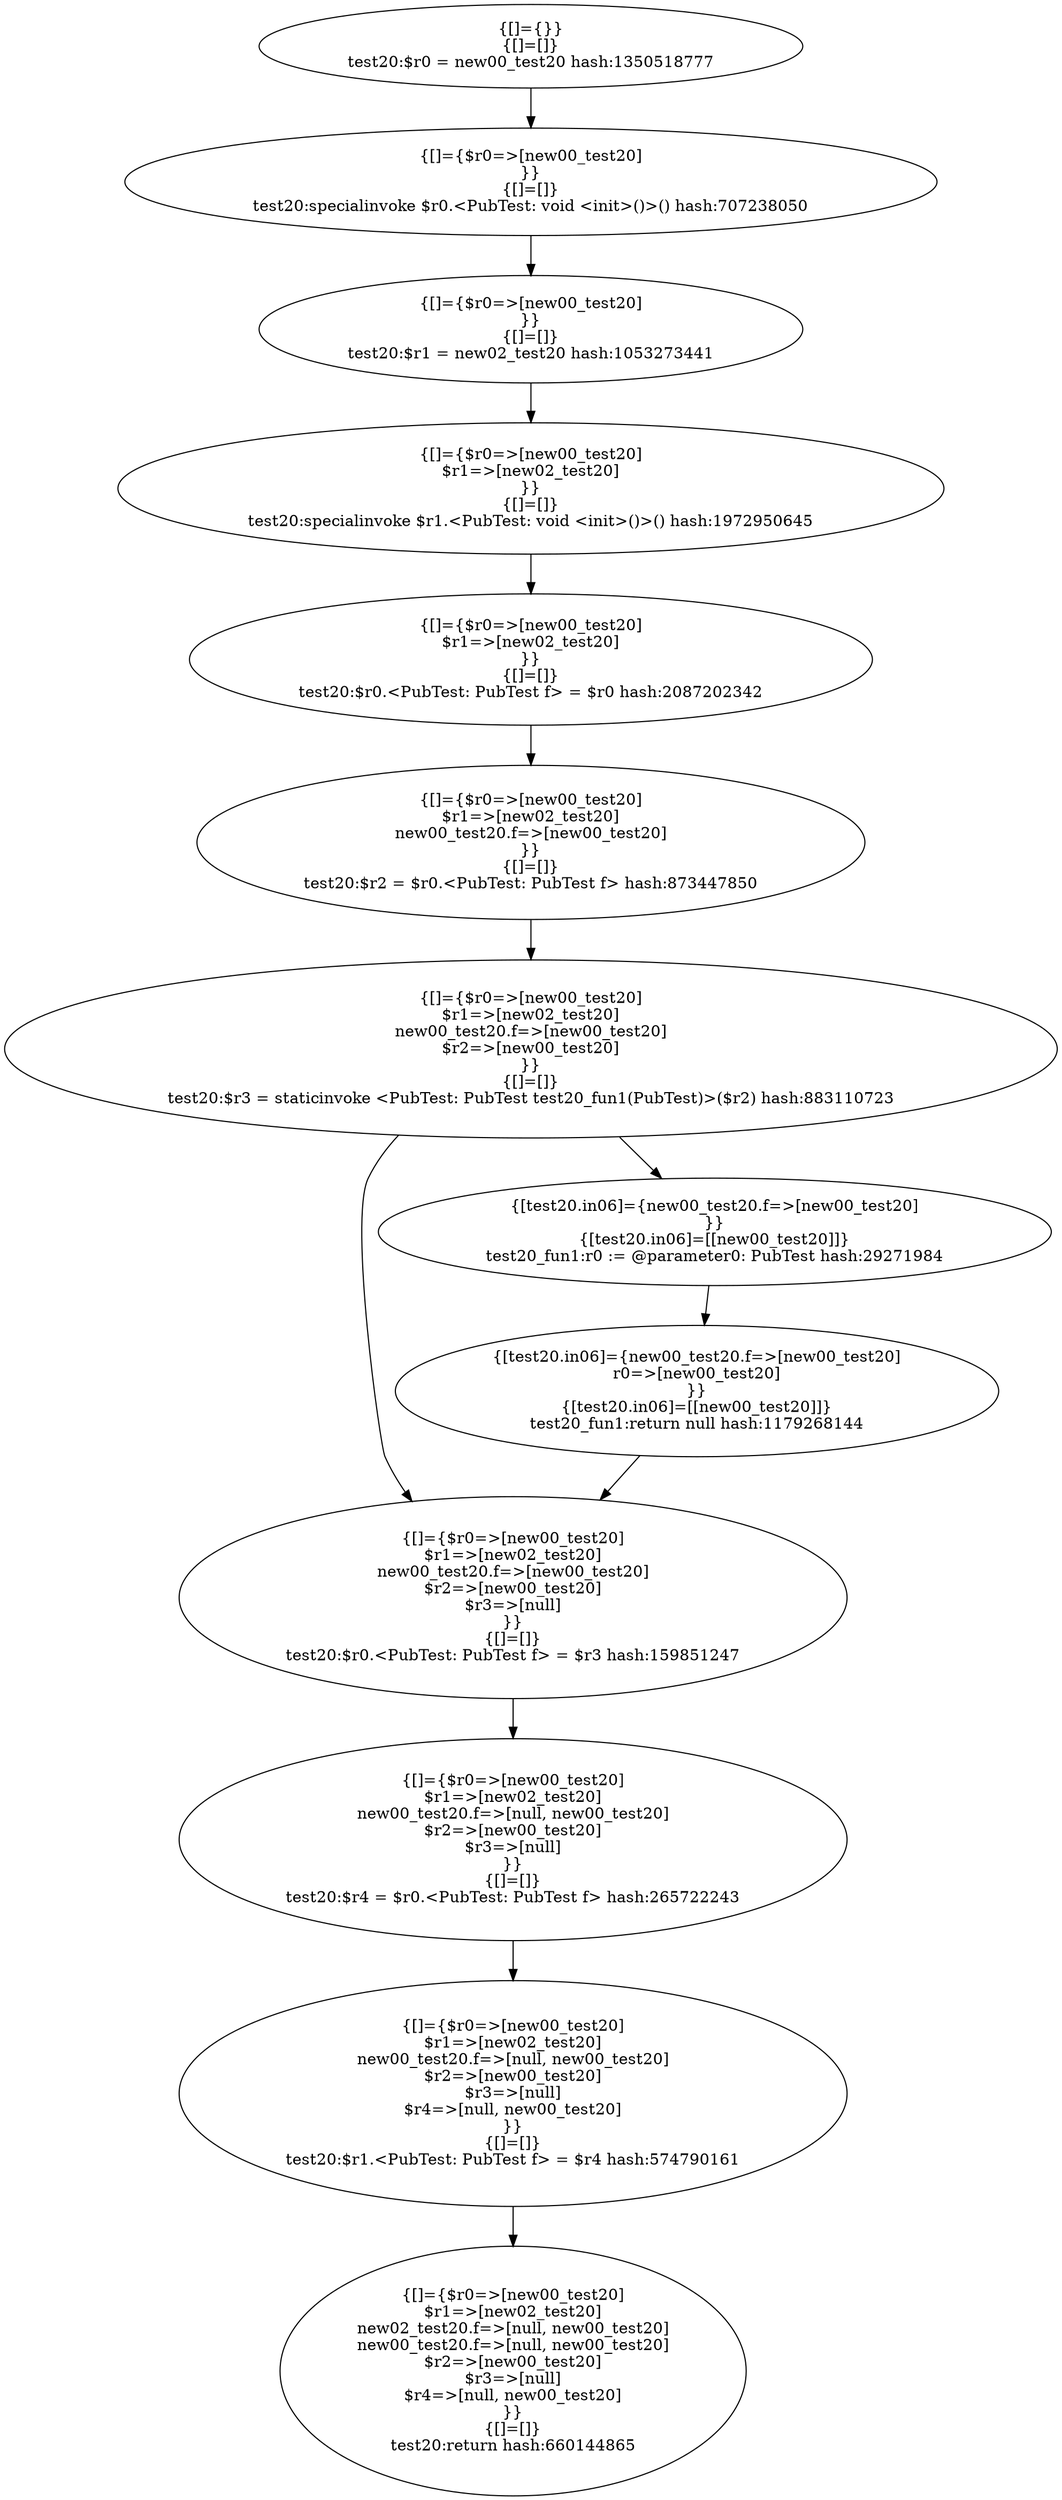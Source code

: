 digraph "./target1-pub/PubTest.test20" {
    "{[]={}}
{[]=[]}
test20:$r0 = new00_test20 hash:1350518777";
    "{[]={$r0=>[new00_test20]
}}
{[]=[]}
test20:specialinvoke $r0.<PubTest: void <init>()>() hash:707238050";
    "{[]={$r0=>[new00_test20]
}}
{[]=[]}
test20:$r1 = new02_test20 hash:1053273441";
    "{[]={$r0=>[new00_test20]
$r1=>[new02_test20]
}}
{[]=[]}
test20:specialinvoke $r1.<PubTest: void <init>()>() hash:1972950645";
    "{[]={$r0=>[new00_test20]
$r1=>[new02_test20]
}}
{[]=[]}
test20:$r0.<PubTest: PubTest f> = $r0 hash:2087202342";
    "{[]={$r0=>[new00_test20]
$r1=>[new02_test20]
new00_test20.f=>[new00_test20]
}}
{[]=[]}
test20:$r2 = $r0.<PubTest: PubTest f> hash:873447850";
    "{[]={$r0=>[new00_test20]
$r1=>[new02_test20]
new00_test20.f=>[new00_test20]
$r2=>[new00_test20]
}}
{[]=[]}
test20:$r3 = staticinvoke <PubTest: PubTest test20_fun1(PubTest)>($r2) hash:883110723";
    "{[]={$r0=>[new00_test20]
$r1=>[new02_test20]
new00_test20.f=>[new00_test20]
$r2=>[new00_test20]
$r3=>[null]
}}
{[]=[]}
test20:$r0.<PubTest: PubTest f> = $r3 hash:159851247";
    "{[]={$r0=>[new00_test20]
$r1=>[new02_test20]
new00_test20.f=>[null, new00_test20]
$r2=>[new00_test20]
$r3=>[null]
}}
{[]=[]}
test20:$r4 = $r0.<PubTest: PubTest f> hash:265722243";
    "{[]={$r0=>[new00_test20]
$r1=>[new02_test20]
new00_test20.f=>[null, new00_test20]
$r2=>[new00_test20]
$r3=>[null]
$r4=>[null, new00_test20]
}}
{[]=[]}
test20:$r1.<PubTest: PubTest f> = $r4 hash:574790161";
    "{[]={$r0=>[new00_test20]
$r1=>[new02_test20]
new02_test20.f=>[null, new00_test20]
new00_test20.f=>[null, new00_test20]
$r2=>[new00_test20]
$r3=>[null]
$r4=>[null, new00_test20]
}}
{[]=[]}
test20:return hash:660144865";
    "{[test20.in06]={new00_test20.f=>[new00_test20]
}}
{[test20.in06]=[[new00_test20]]}
test20_fun1:r0 := @parameter0: PubTest hash:29271984";
    "{[test20.in06]={new00_test20.f=>[new00_test20]
r0=>[new00_test20]
}}
{[test20.in06]=[[new00_test20]]}
test20_fun1:return null hash:1179268144";
    "{[]={}}
{[]=[]}
test20:$r0 = new00_test20 hash:1350518777"->"{[]={$r0=>[new00_test20]
}}
{[]=[]}
test20:specialinvoke $r0.<PubTest: void <init>()>() hash:707238050";
    "{[]={$r0=>[new00_test20]
}}
{[]=[]}
test20:specialinvoke $r0.<PubTest: void <init>()>() hash:707238050"->"{[]={$r0=>[new00_test20]
}}
{[]=[]}
test20:$r1 = new02_test20 hash:1053273441";
    "{[]={$r0=>[new00_test20]
}}
{[]=[]}
test20:$r1 = new02_test20 hash:1053273441"->"{[]={$r0=>[new00_test20]
$r1=>[new02_test20]
}}
{[]=[]}
test20:specialinvoke $r1.<PubTest: void <init>()>() hash:1972950645";
    "{[]={$r0=>[new00_test20]
$r1=>[new02_test20]
}}
{[]=[]}
test20:specialinvoke $r1.<PubTest: void <init>()>() hash:1972950645"->"{[]={$r0=>[new00_test20]
$r1=>[new02_test20]
}}
{[]=[]}
test20:$r0.<PubTest: PubTest f> = $r0 hash:2087202342";
    "{[]={$r0=>[new00_test20]
$r1=>[new02_test20]
}}
{[]=[]}
test20:$r0.<PubTest: PubTest f> = $r0 hash:2087202342"->"{[]={$r0=>[new00_test20]
$r1=>[new02_test20]
new00_test20.f=>[new00_test20]
}}
{[]=[]}
test20:$r2 = $r0.<PubTest: PubTest f> hash:873447850";
    "{[]={$r0=>[new00_test20]
$r1=>[new02_test20]
new00_test20.f=>[new00_test20]
}}
{[]=[]}
test20:$r2 = $r0.<PubTest: PubTest f> hash:873447850"->"{[]={$r0=>[new00_test20]
$r1=>[new02_test20]
new00_test20.f=>[new00_test20]
$r2=>[new00_test20]
}}
{[]=[]}
test20:$r3 = staticinvoke <PubTest: PubTest test20_fun1(PubTest)>($r2) hash:883110723";
    "{[]={$r0=>[new00_test20]
$r1=>[new02_test20]
new00_test20.f=>[new00_test20]
$r2=>[new00_test20]
}}
{[]=[]}
test20:$r3 = staticinvoke <PubTest: PubTest test20_fun1(PubTest)>($r2) hash:883110723"->"{[test20.in06]={new00_test20.f=>[new00_test20]
}}
{[test20.in06]=[[new00_test20]]}
test20_fun1:r0 := @parameter0: PubTest hash:29271984";
    "{[]={$r0=>[new00_test20]
$r1=>[new02_test20]
new00_test20.f=>[new00_test20]
$r2=>[new00_test20]
}}
{[]=[]}
test20:$r3 = staticinvoke <PubTest: PubTest test20_fun1(PubTest)>($r2) hash:883110723"->"{[]={$r0=>[new00_test20]
$r1=>[new02_test20]
new00_test20.f=>[new00_test20]
$r2=>[new00_test20]
$r3=>[null]
}}
{[]=[]}
test20:$r0.<PubTest: PubTest f> = $r3 hash:159851247";
    "{[]={$r0=>[new00_test20]
$r1=>[new02_test20]
new00_test20.f=>[new00_test20]
$r2=>[new00_test20]
$r3=>[null]
}}
{[]=[]}
test20:$r0.<PubTest: PubTest f> = $r3 hash:159851247"->"{[]={$r0=>[new00_test20]
$r1=>[new02_test20]
new00_test20.f=>[null, new00_test20]
$r2=>[new00_test20]
$r3=>[null]
}}
{[]=[]}
test20:$r4 = $r0.<PubTest: PubTest f> hash:265722243";
    "{[]={$r0=>[new00_test20]
$r1=>[new02_test20]
new00_test20.f=>[null, new00_test20]
$r2=>[new00_test20]
$r3=>[null]
}}
{[]=[]}
test20:$r4 = $r0.<PubTest: PubTest f> hash:265722243"->"{[]={$r0=>[new00_test20]
$r1=>[new02_test20]
new00_test20.f=>[null, new00_test20]
$r2=>[new00_test20]
$r3=>[null]
$r4=>[null, new00_test20]
}}
{[]=[]}
test20:$r1.<PubTest: PubTest f> = $r4 hash:574790161";
    "{[]={$r0=>[new00_test20]
$r1=>[new02_test20]
new00_test20.f=>[null, new00_test20]
$r2=>[new00_test20]
$r3=>[null]
$r4=>[null, new00_test20]
}}
{[]=[]}
test20:$r1.<PubTest: PubTest f> = $r4 hash:574790161"->"{[]={$r0=>[new00_test20]
$r1=>[new02_test20]
new02_test20.f=>[null, new00_test20]
new00_test20.f=>[null, new00_test20]
$r2=>[new00_test20]
$r3=>[null]
$r4=>[null, new00_test20]
}}
{[]=[]}
test20:return hash:660144865";
    "{[test20.in06]={new00_test20.f=>[new00_test20]
}}
{[test20.in06]=[[new00_test20]]}
test20_fun1:r0 := @parameter0: PubTest hash:29271984"->"{[test20.in06]={new00_test20.f=>[new00_test20]
r0=>[new00_test20]
}}
{[test20.in06]=[[new00_test20]]}
test20_fun1:return null hash:1179268144";
    "{[test20.in06]={new00_test20.f=>[new00_test20]
r0=>[new00_test20]
}}
{[test20.in06]=[[new00_test20]]}
test20_fun1:return null hash:1179268144"->"{[]={$r0=>[new00_test20]
$r1=>[new02_test20]
new00_test20.f=>[new00_test20]
$r2=>[new00_test20]
$r3=>[null]
}}
{[]=[]}
test20:$r0.<PubTest: PubTest f> = $r3 hash:159851247";
}
